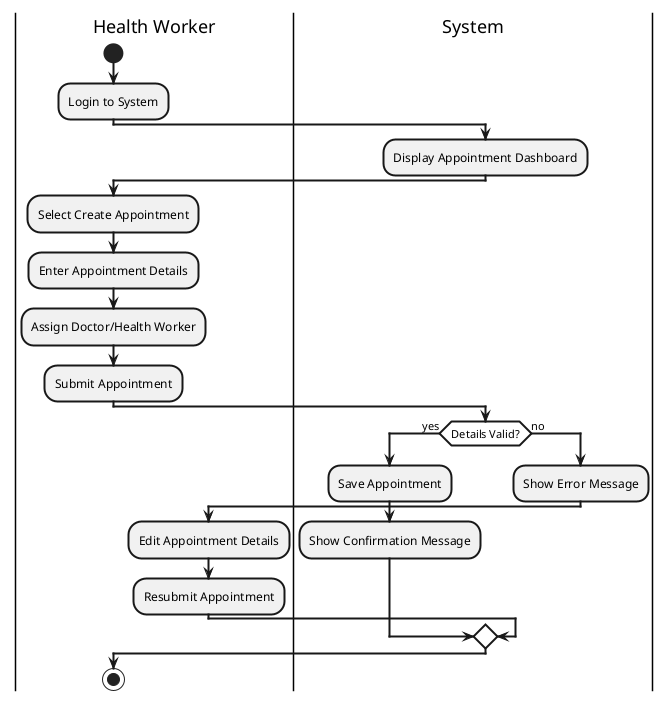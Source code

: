 @startuml
skinparam defaultTextAlignment center
skinparam ArrowThickness 2
skinparam ActivityBorderThickness 2
skinparam ActivityDiamondBackgroundColor white
skinparam ActivityDiamondBorderThickness 2

|Health Worker|
start
:Login to System;

|System|
:Display Appointment Dashboard;

|Health Worker|
:Select Create Appointment;
:Enter Appointment Details;
:Assign Doctor/Health Worker;
:Submit Appointment;

|System|
if (Details Valid?) then (yes)
  :Save Appointment;
  :Show Confirmation Message;
else (no)
  :Show Error Message;
  |Health Worker|
  :Edit Appointment Details;
  :Resubmit Appointment;
endif

stop

@enduml 